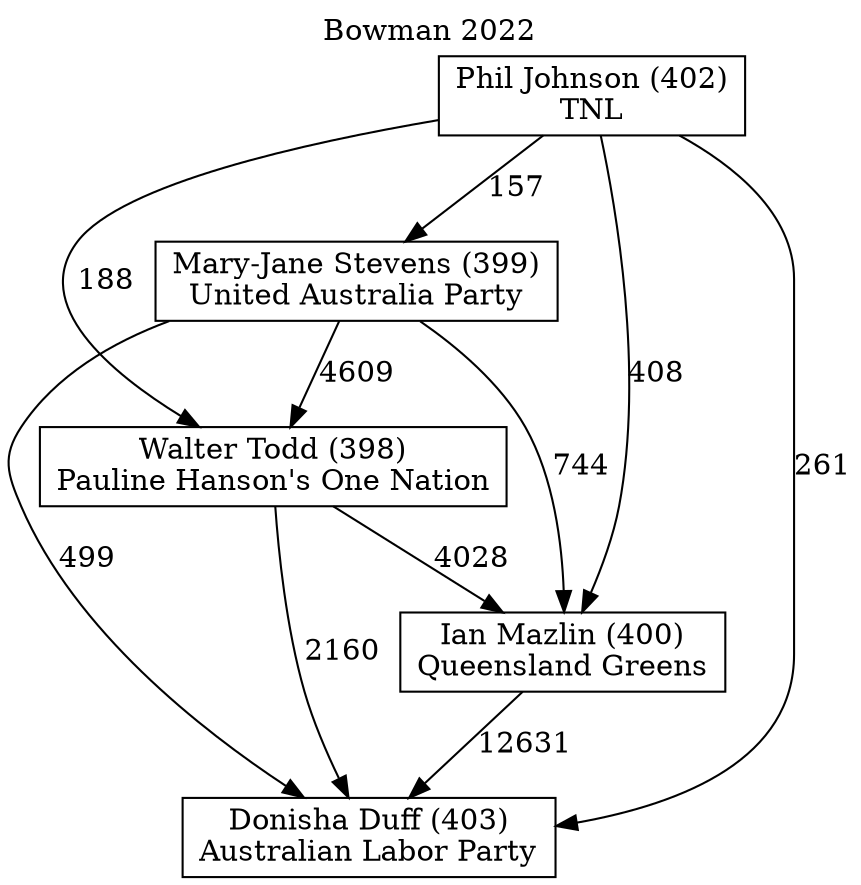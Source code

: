 // House preference flow
digraph "Donisha Duff (403)_Bowman_2022" {
	graph [label="Bowman 2022" labelloc=t mclimit=10]
	node [shape=box]
	"Ian Mazlin (400)" [label="Ian Mazlin (400)
Queensland Greens"]
	"Walter Todd (398)" [label="Walter Todd (398)
Pauline Hanson's One Nation"]
	"Donisha Duff (403)" [label="Donisha Duff (403)
Australian Labor Party"]
	"Phil Johnson (402)" [label="Phil Johnson (402)
TNL"]
	"Mary-Jane Stevens (399)" [label="Mary-Jane Stevens (399)
United Australia Party"]
	"Mary-Jane Stevens (399)" -> "Donisha Duff (403)" [label=499]
	"Walter Todd (398)" -> "Donisha Duff (403)" [label=2160]
	"Mary-Jane Stevens (399)" -> "Walter Todd (398)" [label=4609]
	"Phil Johnson (402)" -> "Mary-Jane Stevens (399)" [label=157]
	"Phil Johnson (402)" -> "Donisha Duff (403)" [label=261]
	"Ian Mazlin (400)" -> "Donisha Duff (403)" [label=12631]
	"Mary-Jane Stevens (399)" -> "Ian Mazlin (400)" [label=744]
	"Phil Johnson (402)" -> "Walter Todd (398)" [label=188]
	"Phil Johnson (402)" -> "Ian Mazlin (400)" [label=408]
	"Walter Todd (398)" -> "Ian Mazlin (400)" [label=4028]
}
